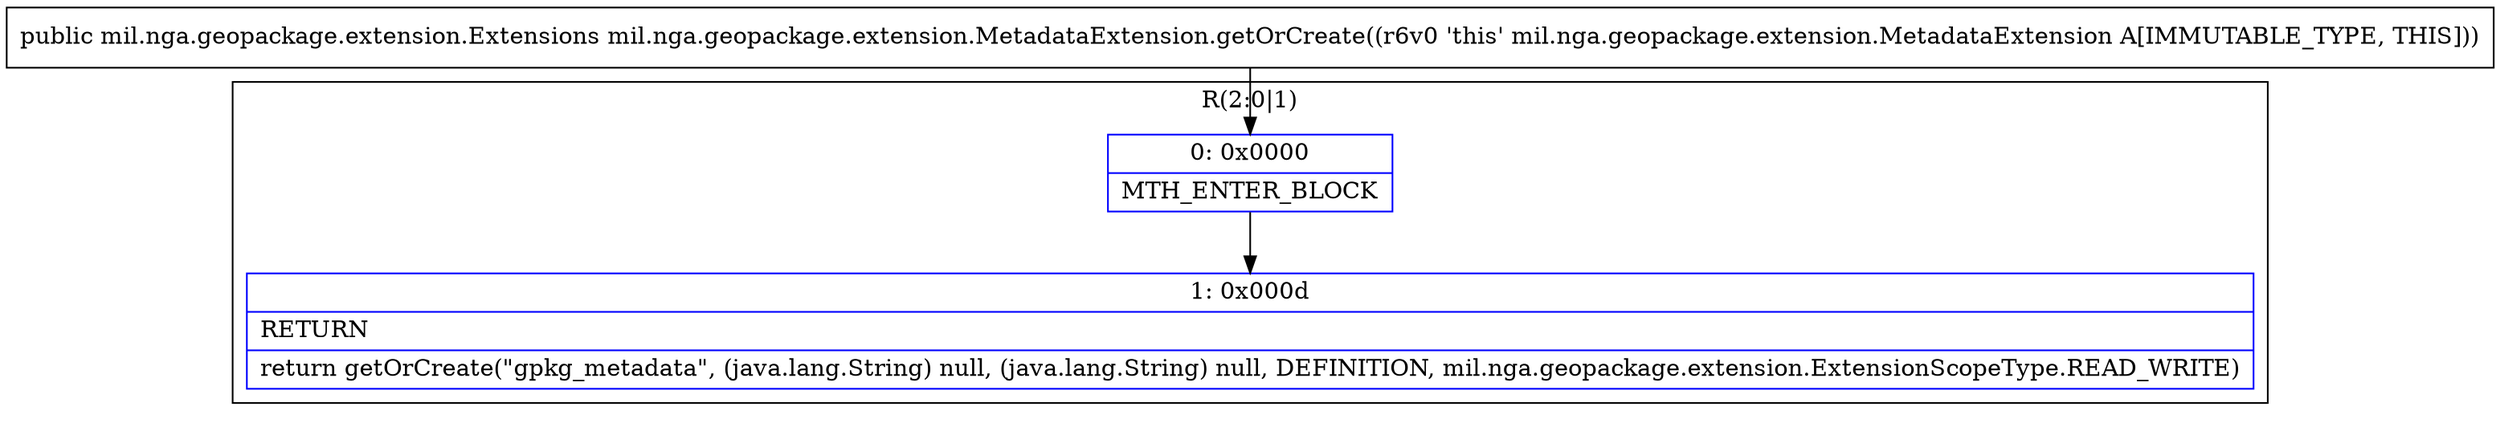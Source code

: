 digraph "CFG formil.nga.geopackage.extension.MetadataExtension.getOrCreate()Lmil\/nga\/geopackage\/extension\/Extensions;" {
subgraph cluster_Region_1374290436 {
label = "R(2:0|1)";
node [shape=record,color=blue];
Node_0 [shape=record,label="{0\:\ 0x0000|MTH_ENTER_BLOCK\l}"];
Node_1 [shape=record,label="{1\:\ 0x000d|RETURN\l|return getOrCreate(\"gpkg_metadata\", (java.lang.String) null, (java.lang.String) null, DEFINITION, mil.nga.geopackage.extension.ExtensionScopeType.READ_WRITE)\l}"];
}
MethodNode[shape=record,label="{public mil.nga.geopackage.extension.Extensions mil.nga.geopackage.extension.MetadataExtension.getOrCreate((r6v0 'this' mil.nga.geopackage.extension.MetadataExtension A[IMMUTABLE_TYPE, THIS])) }"];
MethodNode -> Node_0;
Node_0 -> Node_1;
}

